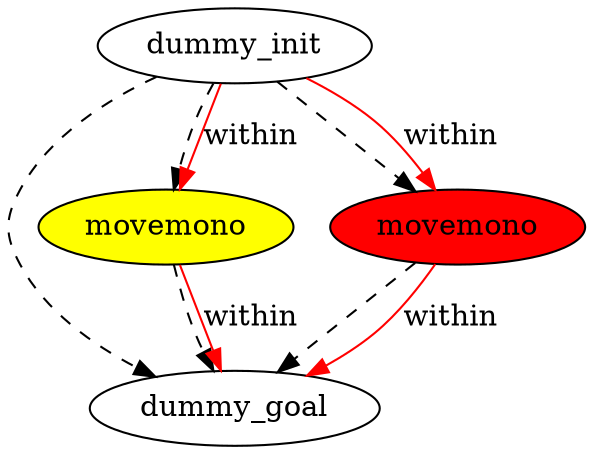 digraph {
	"fff76258-91c1-2fc5-ec04-9b14f12839dc" [label=dummy_init fillcolor=white style=filled]
	"d258a3e1-aae5-d3aa-a9ae-4f7d472729d3" [label=dummy_goal fillcolor=white style=filled]
	"164bef39-944f-9080-953a-b5cfb66955e2" [label=movemono fillcolor=yellow style=filled]
	"ce31d630-d5a3-2421-1e3e-d30680ac15d3" [label=movemono fillcolor=red style=filled]
	"fff76258-91c1-2fc5-ec04-9b14f12839dc" -> "ce31d630-d5a3-2421-1e3e-d30680ac15d3" [color=black style=dashed]
	"fff76258-91c1-2fc5-ec04-9b14f12839dc" -> "164bef39-944f-9080-953a-b5cfb66955e2" [color=black style=dashed]
	"fff76258-91c1-2fc5-ec04-9b14f12839dc" -> "d258a3e1-aae5-d3aa-a9ae-4f7d472729d3" [color=black style=dashed]
	"164bef39-944f-9080-953a-b5cfb66955e2" -> "d258a3e1-aae5-d3aa-a9ae-4f7d472729d3" [color=black style=dashed]
	"ce31d630-d5a3-2421-1e3e-d30680ac15d3" -> "d258a3e1-aae5-d3aa-a9ae-4f7d472729d3" [color=black style=dashed]
	"164bef39-944f-9080-953a-b5cfb66955e2" -> "d258a3e1-aae5-d3aa-a9ae-4f7d472729d3" [label=within color=red]
	"ce31d630-d5a3-2421-1e3e-d30680ac15d3" -> "d258a3e1-aae5-d3aa-a9ae-4f7d472729d3" [label=within color=red]
	"fff76258-91c1-2fc5-ec04-9b14f12839dc" -> "ce31d630-d5a3-2421-1e3e-d30680ac15d3" [label=within color=red]
	"fff76258-91c1-2fc5-ec04-9b14f12839dc" -> "164bef39-944f-9080-953a-b5cfb66955e2" [label=within color=red]
}
